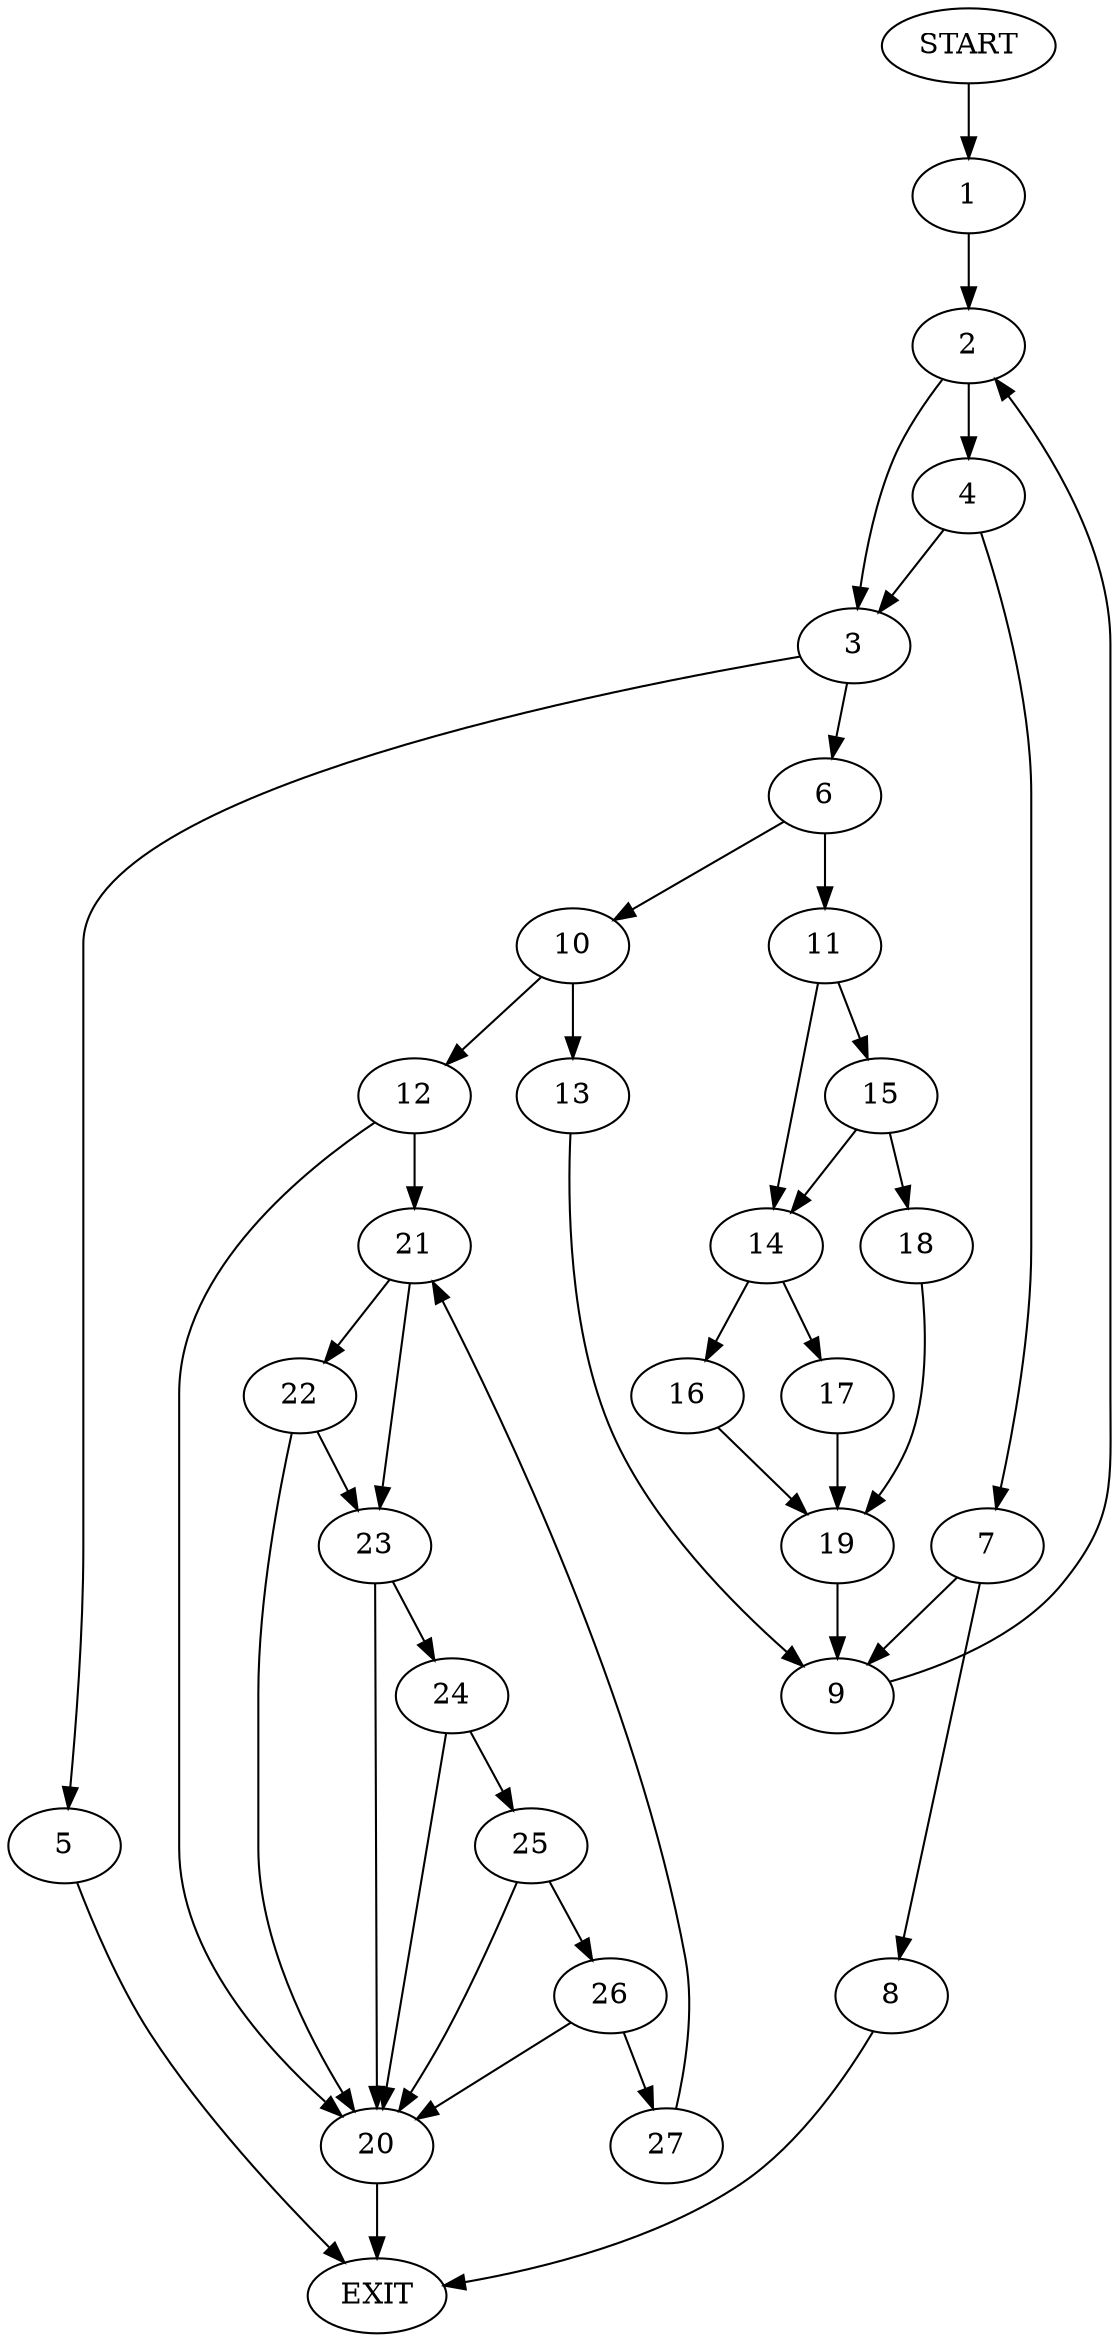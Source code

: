 digraph {
0 [label="START"]
28 [label="EXIT"]
0 -> 1
1 -> 2
2 -> 3
2 -> 4
3 -> 5
3 -> 6
4 -> 7
4 -> 3
7 -> 8
7 -> 9
8 -> 28
9 -> 2
5 -> 28
6 -> 10
6 -> 11
10 -> 12
10 -> 13
11 -> 14
11 -> 15
14 -> 16
14 -> 17
15 -> 14
15 -> 18
18 -> 19
19 -> 9
16 -> 19
17 -> 19
13 -> 9
12 -> 20
12 -> 21
20 -> 28
21 -> 22
21 -> 23
22 -> 20
22 -> 23
23 -> 20
23 -> 24
24 -> 20
24 -> 25
25 -> 20
25 -> 26
26 -> 20
26 -> 27
27 -> 21
}
